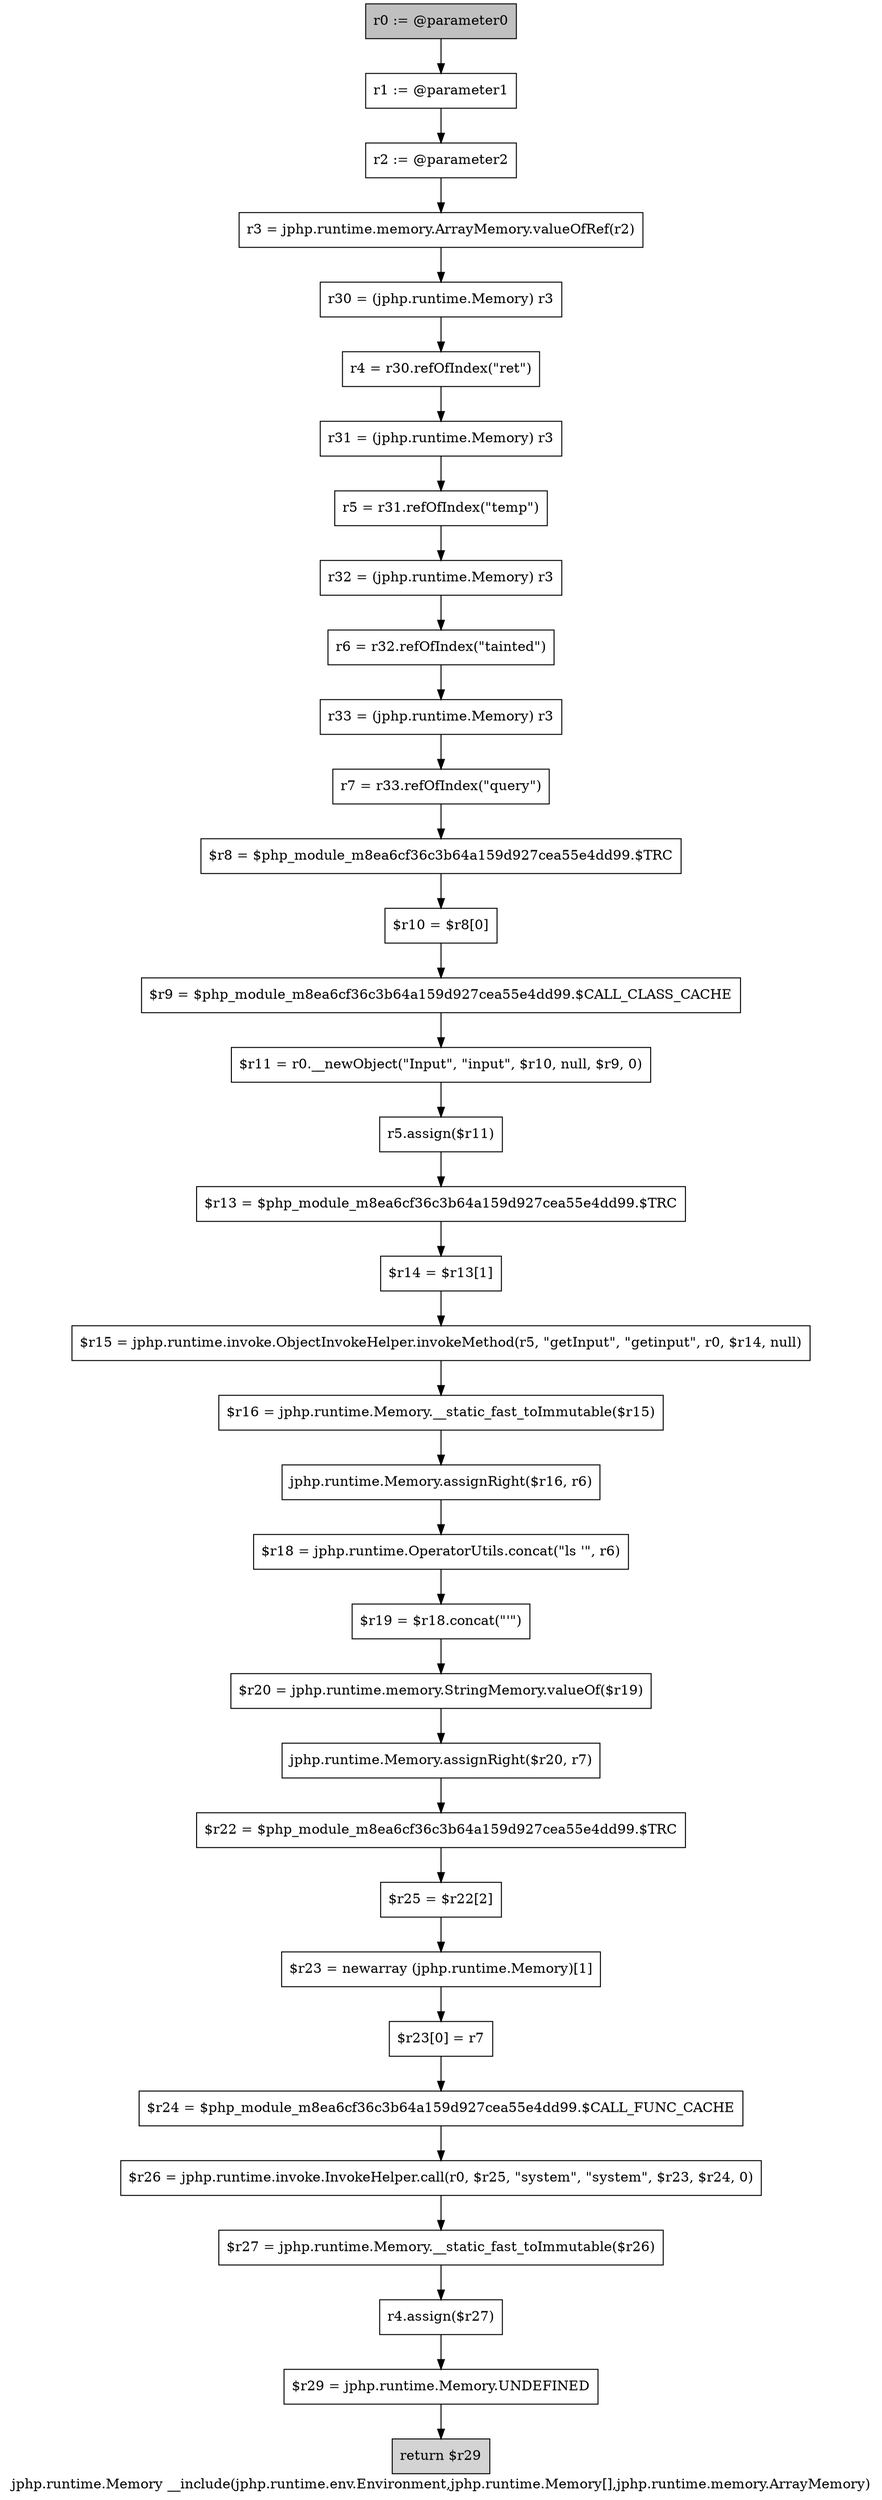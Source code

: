 digraph "jphp.runtime.Memory __include(jphp.runtime.env.Environment,jphp.runtime.Memory[],jphp.runtime.memory.ArrayMemory)" {
    label="jphp.runtime.Memory __include(jphp.runtime.env.Environment,jphp.runtime.Memory[],jphp.runtime.memory.ArrayMemory)";
    node [shape=box];
    "0" [style=filled,fillcolor=gray,label="r0 := @parameter0",];
    "1" [label="r1 := @parameter1",];
    "0"->"1";
    "2" [label="r2 := @parameter2",];
    "1"->"2";
    "3" [label="r3 = jphp.runtime.memory.ArrayMemory.valueOfRef(r2)",];
    "2"->"3";
    "4" [label="r30 = (jphp.runtime.Memory) r3",];
    "3"->"4";
    "5" [label="r4 = r30.refOfIndex(\"ret\")",];
    "4"->"5";
    "6" [label="r31 = (jphp.runtime.Memory) r3",];
    "5"->"6";
    "7" [label="r5 = r31.refOfIndex(\"temp\")",];
    "6"->"7";
    "8" [label="r32 = (jphp.runtime.Memory) r3",];
    "7"->"8";
    "9" [label="r6 = r32.refOfIndex(\"tainted\")",];
    "8"->"9";
    "10" [label="r33 = (jphp.runtime.Memory) r3",];
    "9"->"10";
    "11" [label="r7 = r33.refOfIndex(\"query\")",];
    "10"->"11";
    "12" [label="$r8 = $php_module_m8ea6cf36c3b64a159d927cea55e4dd99.$TRC",];
    "11"->"12";
    "13" [label="$r10 = $r8[0]",];
    "12"->"13";
    "14" [label="$r9 = $php_module_m8ea6cf36c3b64a159d927cea55e4dd99.$CALL_CLASS_CACHE",];
    "13"->"14";
    "15" [label="$r11 = r0.__newObject(\"Input\", \"input\", $r10, null, $r9, 0)",];
    "14"->"15";
    "16" [label="r5.assign($r11)",];
    "15"->"16";
    "17" [label="$r13 = $php_module_m8ea6cf36c3b64a159d927cea55e4dd99.$TRC",];
    "16"->"17";
    "18" [label="$r14 = $r13[1]",];
    "17"->"18";
    "19" [label="$r15 = jphp.runtime.invoke.ObjectInvokeHelper.invokeMethod(r5, \"getInput\", \"getinput\", r0, $r14, null)",];
    "18"->"19";
    "20" [label="$r16 = jphp.runtime.Memory.__static_fast_toImmutable($r15)",];
    "19"->"20";
    "21" [label="jphp.runtime.Memory.assignRight($r16, r6)",];
    "20"->"21";
    "22" [label="$r18 = jphp.runtime.OperatorUtils.concat(\"ls \'\", r6)",];
    "21"->"22";
    "23" [label="$r19 = $r18.concat(\"\'\")",];
    "22"->"23";
    "24" [label="$r20 = jphp.runtime.memory.StringMemory.valueOf($r19)",];
    "23"->"24";
    "25" [label="jphp.runtime.Memory.assignRight($r20, r7)",];
    "24"->"25";
    "26" [label="$r22 = $php_module_m8ea6cf36c3b64a159d927cea55e4dd99.$TRC",];
    "25"->"26";
    "27" [label="$r25 = $r22[2]",];
    "26"->"27";
    "28" [label="$r23 = newarray (jphp.runtime.Memory)[1]",];
    "27"->"28";
    "29" [label="$r23[0] = r7",];
    "28"->"29";
    "30" [label="$r24 = $php_module_m8ea6cf36c3b64a159d927cea55e4dd99.$CALL_FUNC_CACHE",];
    "29"->"30";
    "31" [label="$r26 = jphp.runtime.invoke.InvokeHelper.call(r0, $r25, \"system\", \"system\", $r23, $r24, 0)",];
    "30"->"31";
    "32" [label="$r27 = jphp.runtime.Memory.__static_fast_toImmutable($r26)",];
    "31"->"32";
    "33" [label="r4.assign($r27)",];
    "32"->"33";
    "34" [label="$r29 = jphp.runtime.Memory.UNDEFINED",];
    "33"->"34";
    "35" [style=filled,fillcolor=lightgray,label="return $r29",];
    "34"->"35";
}
